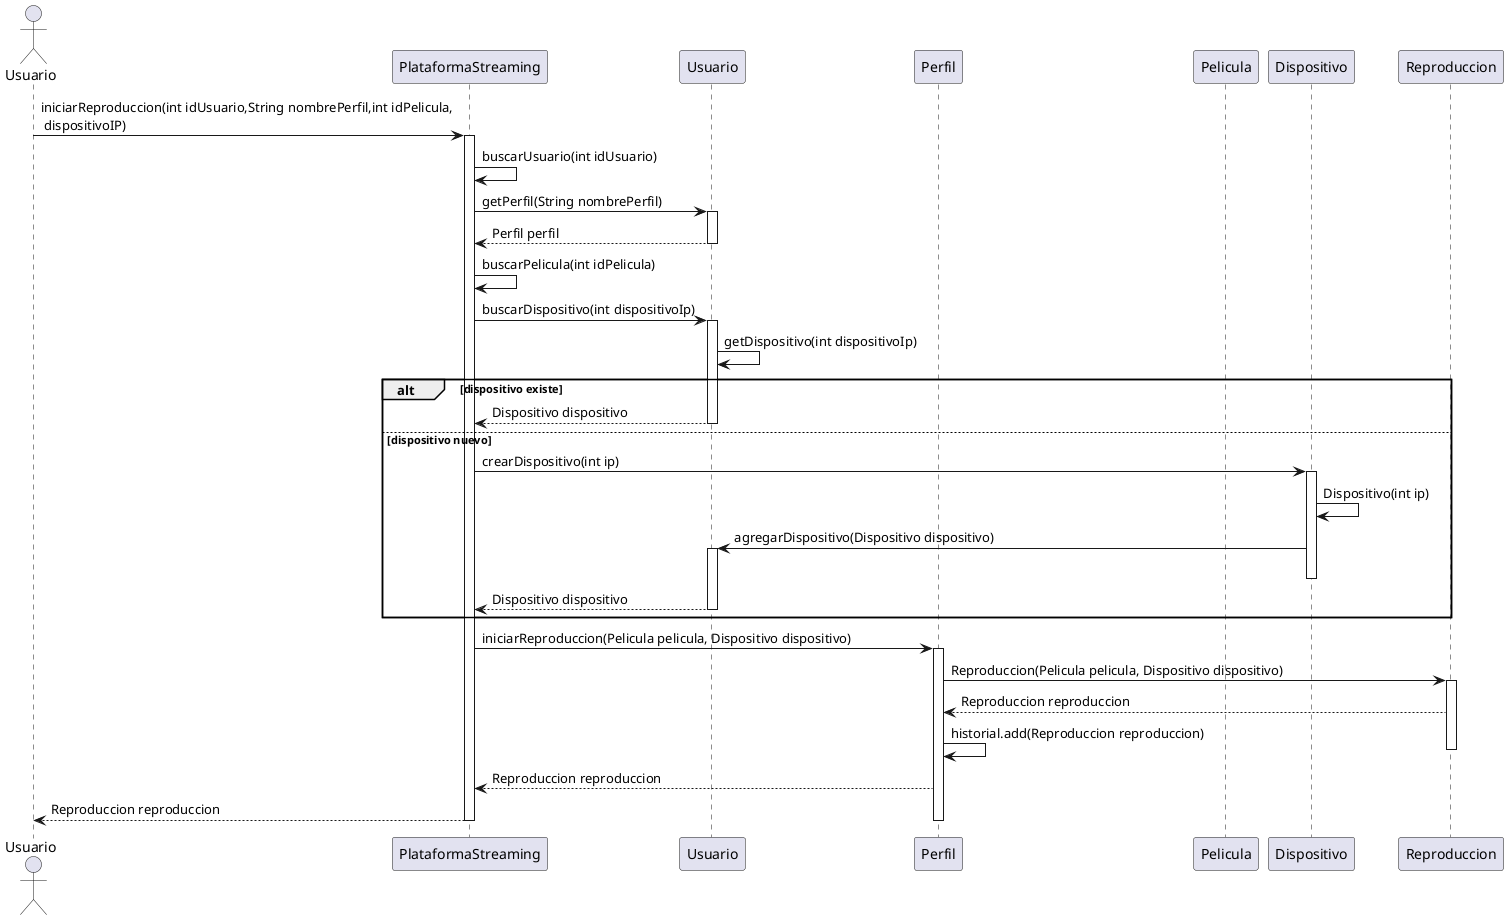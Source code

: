 @startuml
actor Usuario
participant PlataformaStreaming as PS
participant Usuario       as U
participant Perfil        as P
participant Pelicula      as M
participant Dispositivo   as D
participant Reproduccion  as R

Usuario -> PS : iniciarReproduccion(int idUsuario,String nombrePerfil,int idPelicula,\n dispositivoIP)
activate PS
PS -> PS : buscarUsuario(int idUsuario)
PS -> U  : getPerfil(String nombrePerfil)
activate U
U --> PS  : Perfil perfil
deactivate U

PS -> PS : buscarPelicula(int idPelicula)
PS -> U : buscarDispositivo(int dispositivoIp)
activate U
U->U: getDispositivo(int dispositivoIp)
alt dispositivo existe
    U --> PS  : Dispositivo dispositivo
    deactivate U
else dispositivo nuevo
    PS -> D : crearDispositivo(int ip)
    activate D
    D -> D  : Dispositivo(int ip)
    D->U: agregarDispositivo(Dispositivo dispositivo)
    activate U
    deactivate D
    U-->PS: Dispositivo dispositivo
    deactivate U
end

PS -> P : iniciarReproduccion(Pelicula pelicula, Dispositivo dispositivo)
activate P
P -> R : Reproduccion(Pelicula pelicula, Dispositivo dispositivo)
activate R
R --> P: Reproduccion reproduccion
P->P: historial.add(Reproduccion reproduccion)
deactivate R
P-->PS: Reproduccion reproduccion
PS --> Usuario : Reproduccion reproduccion
deactivate P

deactivate PS
@enduml